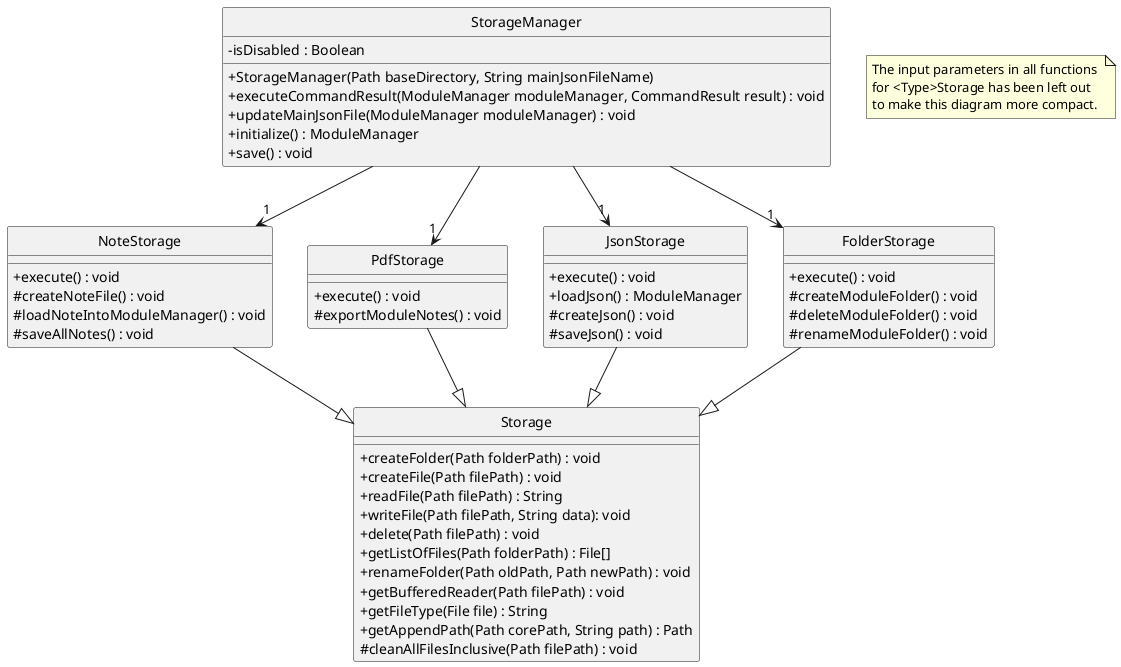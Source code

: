 @startuml
'https://plantuml.com/class-diagram

hide circle
skinparam classAttributeIconSize 0

'abstract class DGS
'abstract AbstractCollection
'interface List
'interface Collection
'
'List <|-- AbstractList
'Collection -- AbstractCollection
'
'Collection <|- List
'AbstractCollection <|- AbstractList
'AbstractList <|-- ArrayList

StorageManager --> "1" NoteStorage
StorageManager --> "1" PdfStorage
StorageManager --> "1" JsonStorage
StorageManager --> "1" FolderStorage



NoteStorage --|> Storage
PdfStorage --|> Storage
JsonStorage --|> Storage
FolderStorage --|> Storage

class StorageManager {
  - isDisabled : Boolean
  + StorageManager(Path baseDirectory, String mainJsonFileName)
  + executeCommandResult(ModuleManager moduleManager, CommandResult result) : void
  + updateMainJsonFile(ModuleManager moduleManager) : void
  + initialize() : ModuleManager
  + save() : void
}

class NoteStorage {
  + execute() : void
  # createNoteFile() : void
  # loadNoteIntoModuleManager() : void
  # saveAllNotes() : void
}

class PdfStorage {
  + execute() : void
  # exportModuleNotes() : void
}

class JsonStorage {
  + execute() : void
  + loadJson() : ModuleManager
  # createJson() : void
  # saveJson() : void
}

class FolderStorage{
  + execute() : void
  # createModuleFolder() : void
  # deleteModuleFolder() : void
  # renameModuleFolder() : void
}

class Storage {
 + createFolder(Path folderPath) : void
 + createFile(Path filePath) : void
 + readFile(Path filePath) : String
 + writeFile(Path filePath, String data): void
 + delete(Path filePath) : void
 + getListOfFiles(Path folderPath) : File[]
 + renameFolder(Path oldPath, Path newPath) : void
 + getBufferedReader(Path filePath) : void
 + getFileType(File file) : String
 + getAppendPath(Path corePath, String path) : Path
 # cleanAllFilesInclusive(Path filePath) : void

}

note "The input parameters in all functions \nfor <Type>Storage has been left out \nto make this diagram more compact." as note1


@enduml